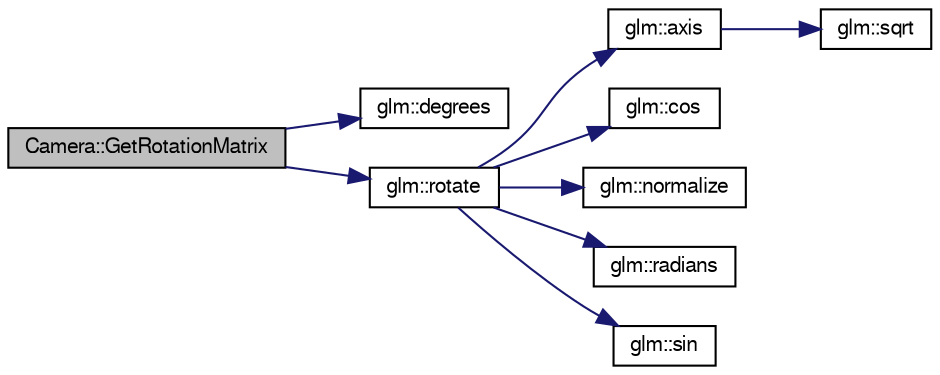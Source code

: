 digraph G
{
  bgcolor="transparent";
  edge [fontname="FreeSans",fontsize=10,labelfontname="FreeSans",labelfontsize=10];
  node [fontname="FreeSans",fontsize=10,shape=record];
  rankdir=LR;
  Node1 [label="Camera::GetRotationMatrix",height=0.2,width=0.4,color="black", fillcolor="grey75", style="filled" fontcolor="black"];
  Node1 -> Node2 [color="midnightblue",fontsize=10,style="solid"];
  Node2 [label="glm::degrees",height=0.2,width=0.4,color="black",URL="$group__core__func__trigonometric.html#gcb63bdf23d5e084a5b6a2ed0ae395e64"];
  Node1 -> Node3 [color="midnightblue",fontsize=10,style="solid"];
  Node3 [label="glm::rotate",height=0.2,width=0.4,color="black",URL="$group__gtc__matrix__transform.html#g1a75da872120125437265872423e0b14"];
  Node3 -> Node4 [color="midnightblue",fontsize=10,style="solid"];
  Node4 [label="glm::axis",height=0.2,width=0.4,color="black",URL="$group__gtc__quaternion.html#g5c243b588291c790bf1b5ec3f0f08d1b"];
  Node4 -> Node5 [color="midnightblue",fontsize=10,style="solid"];
  Node5 [label="glm::sqrt",height=0.2,width=0.4,color="black",URL="$group__gtx__integer.html#g457e9efca8339bf918d319e9c55f7c8f"];
  Node3 -> Node6 [color="midnightblue",fontsize=10,style="solid"];
  Node6 [label="glm::cos",height=0.2,width=0.4,color="black",URL="$group__core__func__trigonometric.html#gfef15df90786cd24fe786cc0ff2cbc98"];
  Node3 -> Node7 [color="midnightblue",fontsize=10,style="solid"];
  Node7 [label="glm::normalize",height=0.2,width=0.4,color="black",URL="$group__core__func__geometric.html#g0feb2bb89ee2743677ad2cb84544bd83"];
  Node3 -> Node8 [color="midnightblue",fontsize=10,style="solid"];
  Node8 [label="glm::radians",height=0.2,width=0.4,color="black",URL="$group__core__func__trigonometric.html#g87953103f3ac701b8440a7d904fa2e4d"];
  Node3 -> Node9 [color="midnightblue",fontsize=10,style="solid"];
  Node9 [label="glm::sin",height=0.2,width=0.4,color="black",URL="$group__core__func__trigonometric.html#gd4d4eda735d915be9af695fe2b4cded2"];
}
